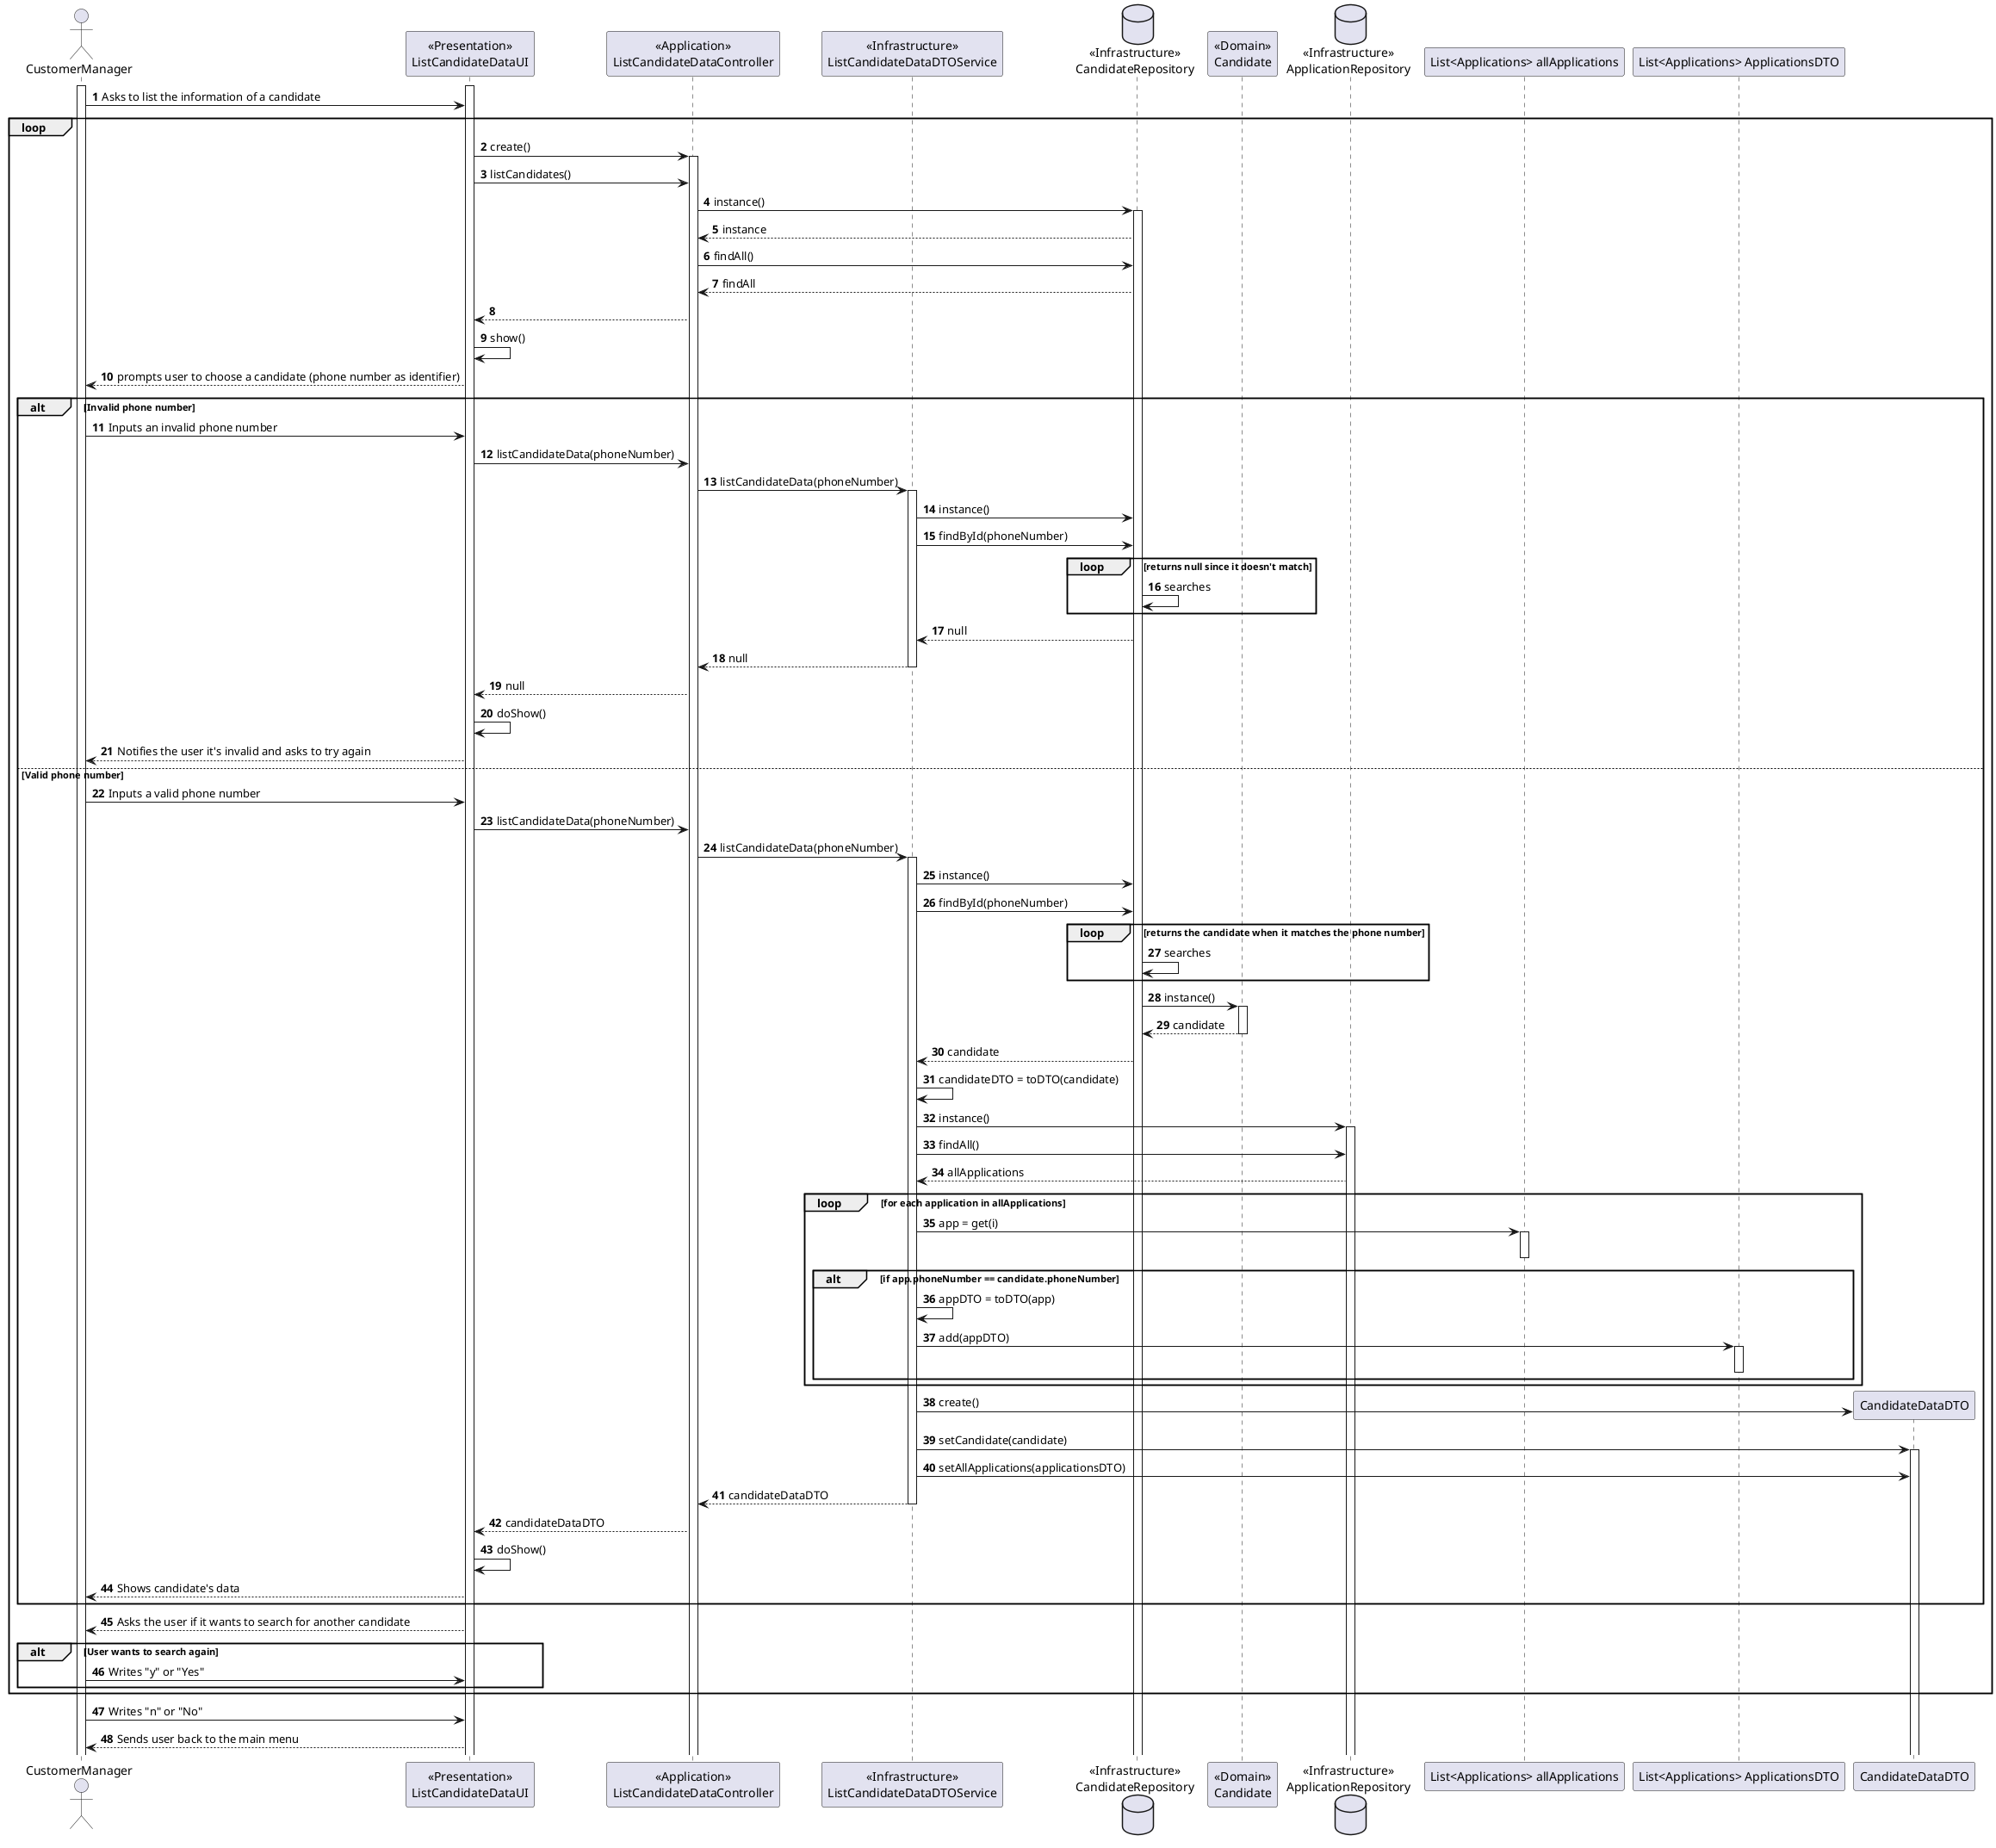 @startuml
'https://plantuml.com/sequence-diagram

autonumber
skinparam sequenceMessageAlign left

    Actor "CustomerManager" as CM
    Participant "<<Presentation>>\nListCandidateDataUI" as UI
    Participant "<<Application>>\nListCandidateDataController" as CTRL
    Participant "<<Infrastructure>>\nListCandidateDataDTOService" as SERVICE
    Database "<<Infrastructure>>\nCandidateRepository" as CREPO
    Participant "<<Domain>>\nCandidate" as C
    Database "<<Infrastructure>>\nApplicationRepository" as AREPO
    Participant "List<Applications> allApplications" as ALIST
    Participant "List<Applications> ApplicationsDTO" as ALISTDTO
    Participant "CandidateDataDTO" as DTO

    Activate CM
    Activate UI

    CM -> UI: Asks to list the information of a candidate

    loop

        UI -> CTRL: create()

        Activate CTRL

        UI -> CTRL: listCandidates()

        CTRL -> CREPO: instance()

        Activate CREPO

        CREPO --> CTRL: instance

        CTRL -> CREPO: findAll()

        CREPO --> CTRL: findAll

        CTRL --> UI:

        UI -> UI: show()

        UI --> CM: prompts user to choose a candidate (phone number as identifier)

        alt Invalid phone number

            CM -> UI: Inputs an invalid phone number

            UI -> CTRL: listCandidateData(phoneNumber)

            CTRL -> SERVICE: listCandidateData(phoneNumber)

            Activate SERVICE

            SERVICE -> CREPO: instance()

            SERVICE -> CREPO: findById(phoneNumber)

            loop returns null since it doesn't match
                CREPO -> CREPO: searches
            end

            CREPO --> SERVICE: null

            SERVICE --> CTRL: null

            Deactivate SERVICE

            CTRL --> UI: null

            UI -> UI: doShow()

            UI --> CM: Notifies the user it's invalid and asks to try again

        else Valid phone number

            CM -> UI: Inputs a valid phone number

            UI -> CTRL: listCandidateData(phoneNumber)

                        CTRL -> SERVICE: listCandidateData(phoneNumber)

                        Activate SERVICE

                        SERVICE -> CREPO: instance()

                        SERVICE -> CREPO: findById(phoneNumber)

                        loop returns the candidate when it matches the phone number
                            CREPO -> CREPO: searches
                        end

                        CREPO -> C: instance()

                        Activate C

                        C --> CREPO: candidate

                        Deactivate C

                        CREPO --> SERVICE: candidate

                        SERVICE -> SERVICE: candidateDTO = toDTO(candidate)

                        SERVICE -> AREPO: instance()

                        Activate AREPO

                        SERVICE -> AREPO: findAll()

                        AREPO --> SERVICE: allApplications

                        loop for each application in allApplications

                            SERVICE -> ALIST: app = get(i)

                            alt if app.phoneNumber == candidate.phoneNumber

                            Activate ALIST

                            Deactivate ALIST

                            SERVICE -> SERVICE: appDTO = toDTO(app)

                            SERVICE -> ALISTDTO : add(appDTO)

                            Activate ALISTDTO

                            Deactivate ALISTDTO

                            end

                        end

                        SERVICE -> DTO**: create()

                        SERVICE -> DTO: setCandidate(candidate)

                        Activate DTO

                        SERVICE -> DTO: setAllApplications(applicationsDTO)

                        SERVICE --> CTRL: candidateDataDTO

                        Deactivate SERVICE

                        Deactivate C

                        CTRL --> UI: candidateDataDTO

                        UI -> UI: doShow()

                        UI --> CM: Shows candidate's data
            end

        UI --> CM: Asks the user if it wants to search for another candidate

        alt User wants to search again

            CM -> UI: Writes "y" or "Yes"

        end

    end

        CM -> UI: Writes "n" or "No"

        UI --> CM: Sends user back to the main menu

@enduml